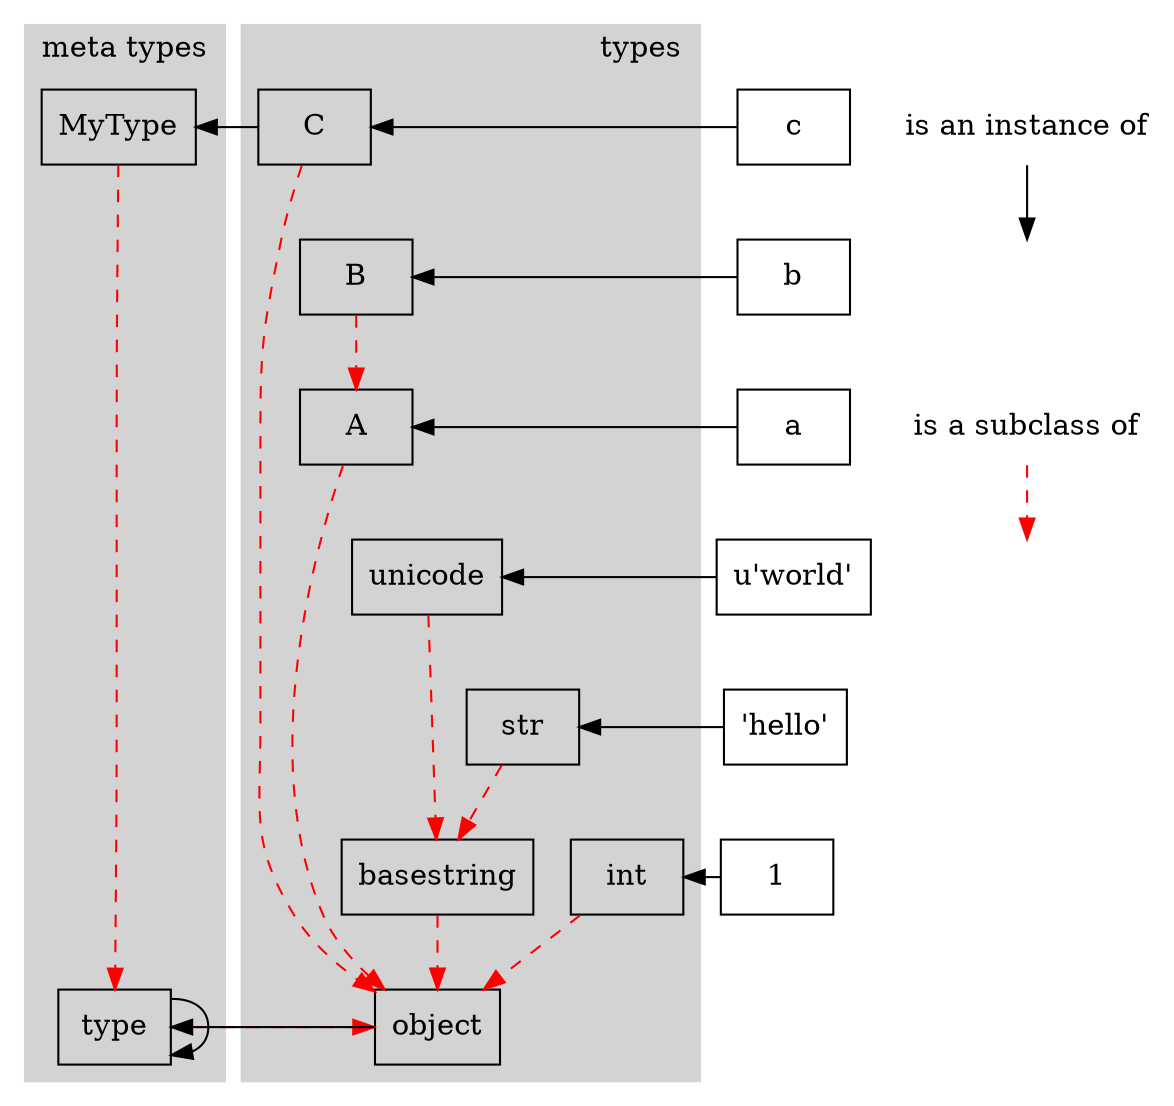 digraph G {
    
    node [shape=box];

    subgraph cluster_meta {
        label = "meta types";
        labeljust = "r";
        style = filled;
        color = lightgrey;
        type;
        MyType;
        MyType -> type [style=dashed, color=red, minlen=6];

    }
    subgraph cluster_types {
        label = "types";
        labeljust = "r";
        style = filled;
        color = lightgrey;
        object;
        int;
        str;
        unicode;
        basestring;
        A;
        B;
        C;

        int -> object [style=dashed, color=red];
        str -> basestring [style=dashed, color=red];
        unicode -> basestring [style=dashed, color=red, minlen=2];
        basestring -> object [style=dashed, color=red];
        A -> object [style=dashed, color=red, minlen=4];
        B -> A [style=dashed, color=red];
        C -> object [style=dashed, color=red, minlen=6];
    }

    labeljust = "r";
    int1 [label="1"];
    str1 [label="'hello'"];
    unicode1 [label="u'world'"];
    a;
    b;
    c;

    edge [constraint=False];

    C -> MyType;
    object -> type;
    type -> type;
    type -> object [style=dashed, color=red];

    int1 -> int;
    //int -> type;

    str1 -> str;
    //str -> type;
    //basestring -> type;

    unicode1 -> unicode;
    //unicode -> type;

    a -> A;
    //A -> type;

    b -> B;
    //B -> type;

    c -> C;


    edge [constraint=True, style=invis];
    c -> b;
    b -> a;
    a -> unicode1;
    unicode1 -> str1;
    str1 -> int1;
    int1 -> object;

    edge [style=solid];
    inst [label="is an instance of", color=white];
    inst -> empty1;
    empty1 [style=invis];

    empty1 -> subcl [style=invis];

    subcl [label="is a subclass of", color=white];
    subcl -> empty2 [style=dashed, color=red];
    empty2 [style=invis];

    
}
